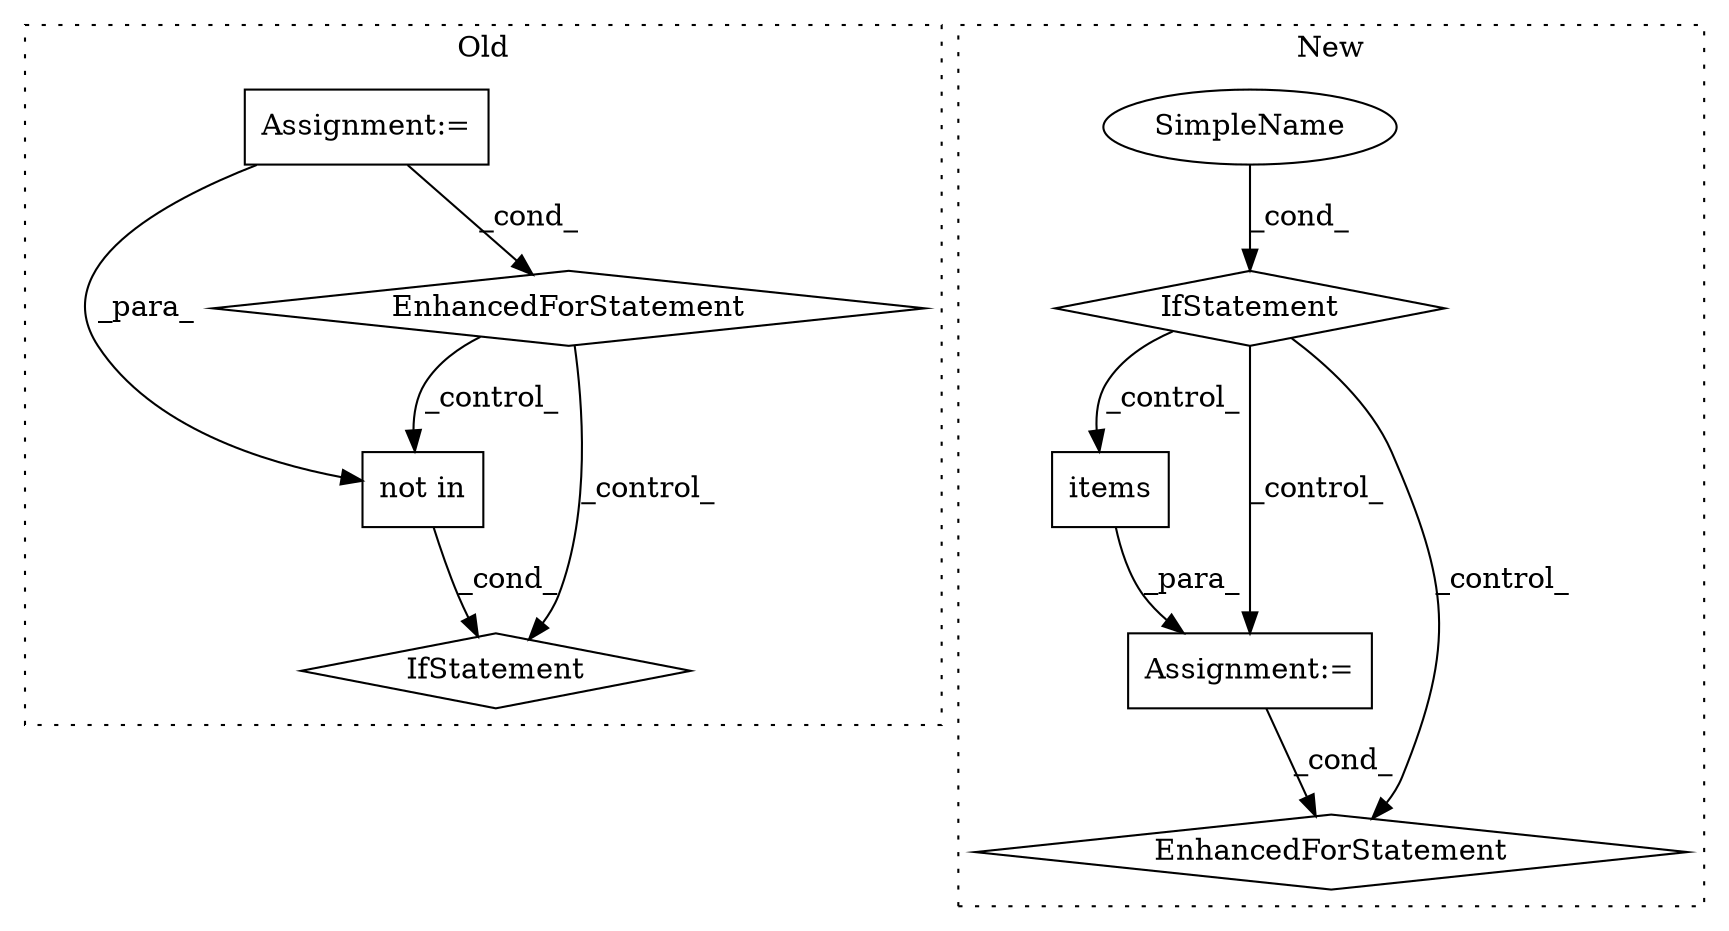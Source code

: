 digraph G {
subgraph cluster0 {
1 [label="not in" a="108" s="3239" l="29" shape="box"];
4 [label="IfStatement" a="25" s="3227,3268" l="12,2" shape="diamond"];
5 [label="EnhancedForStatement" a="70" s="3113,3215" l="72,2" shape="diamond"];
6 [label="Assignment:=" a="7" s="3113,3215" l="72,2" shape="box"];
label = "Old";
style="dotted";
}
subgraph cluster1 {
2 [label="items" a="32" s="3020" l="7" shape="box"];
3 [label="Assignment:=" a="7" s="2892,3027" l="69,2" shape="box"];
7 [label="EnhancedForStatement" a="70" s="2892,3027" l="69,2" shape="diamond"];
8 [label="IfStatement" a="25" s="2606,2640" l="4,2" shape="diamond"];
9 [label="SimpleName" a="42" s="" l="" shape="ellipse"];
label = "New";
style="dotted";
}
1 -> 4 [label="_cond_"];
2 -> 3 [label="_para_"];
3 -> 7 [label="_cond_"];
5 -> 1 [label="_control_"];
5 -> 4 [label="_control_"];
6 -> 5 [label="_cond_"];
6 -> 1 [label="_para_"];
8 -> 3 [label="_control_"];
8 -> 2 [label="_control_"];
8 -> 7 [label="_control_"];
9 -> 8 [label="_cond_"];
}